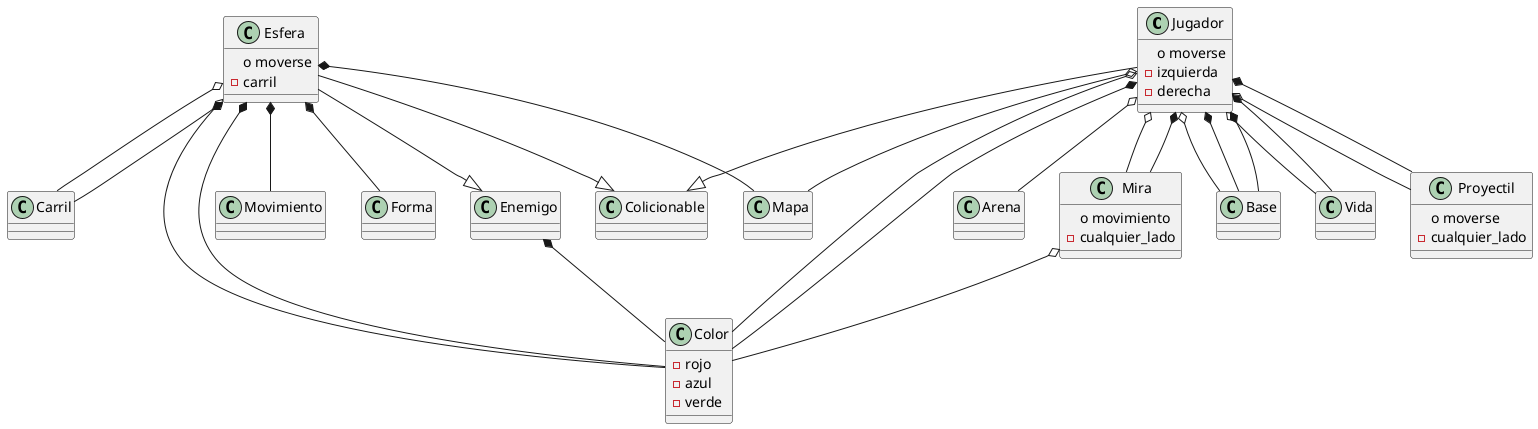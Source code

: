 @startuml zuma

class Jugador{
    o moverse
    -izquierda
    -derecha
}
class Proyectil{
    o moverse
    - cualquier_lado

}
class Esfera{
    o moverse
    -carril
}
class Arena
class Mapa
class Carril
class Mira{
    o movimiento
    -cualquier_lado 
}
class Base
class Vida
class Enemigo
class Movimiento
class Color{
    - rojo
    - azul
    -verde
}
class Forma
class Colicionable

Jugador o-- Proyectil
Jugador o-- Color
Esfera o-- Color
Jugador o-- Mapa
Jugador o-- Base
Jugador o-- Vida
Jugador o-- Arena
Esfera o-- Carril
Jugador o-- Mira
Mira o-- Color



Jugador *-- Proyectil
Esfera *-- Forma
Esfera *-- Color
Enemigo *-- Color
Jugador *-- Color
Jugador *-- Mira
Jugador *-- Vida
Esfera *-- Movimiento
Jugador *-- Base
Esfera *-- Carril
Esfera *-- Mapa
Jugador *-- Base


Esfera --|> Enemigo
Jugador --|> Colicionable
Esfera --|> Colicionable





@enduml